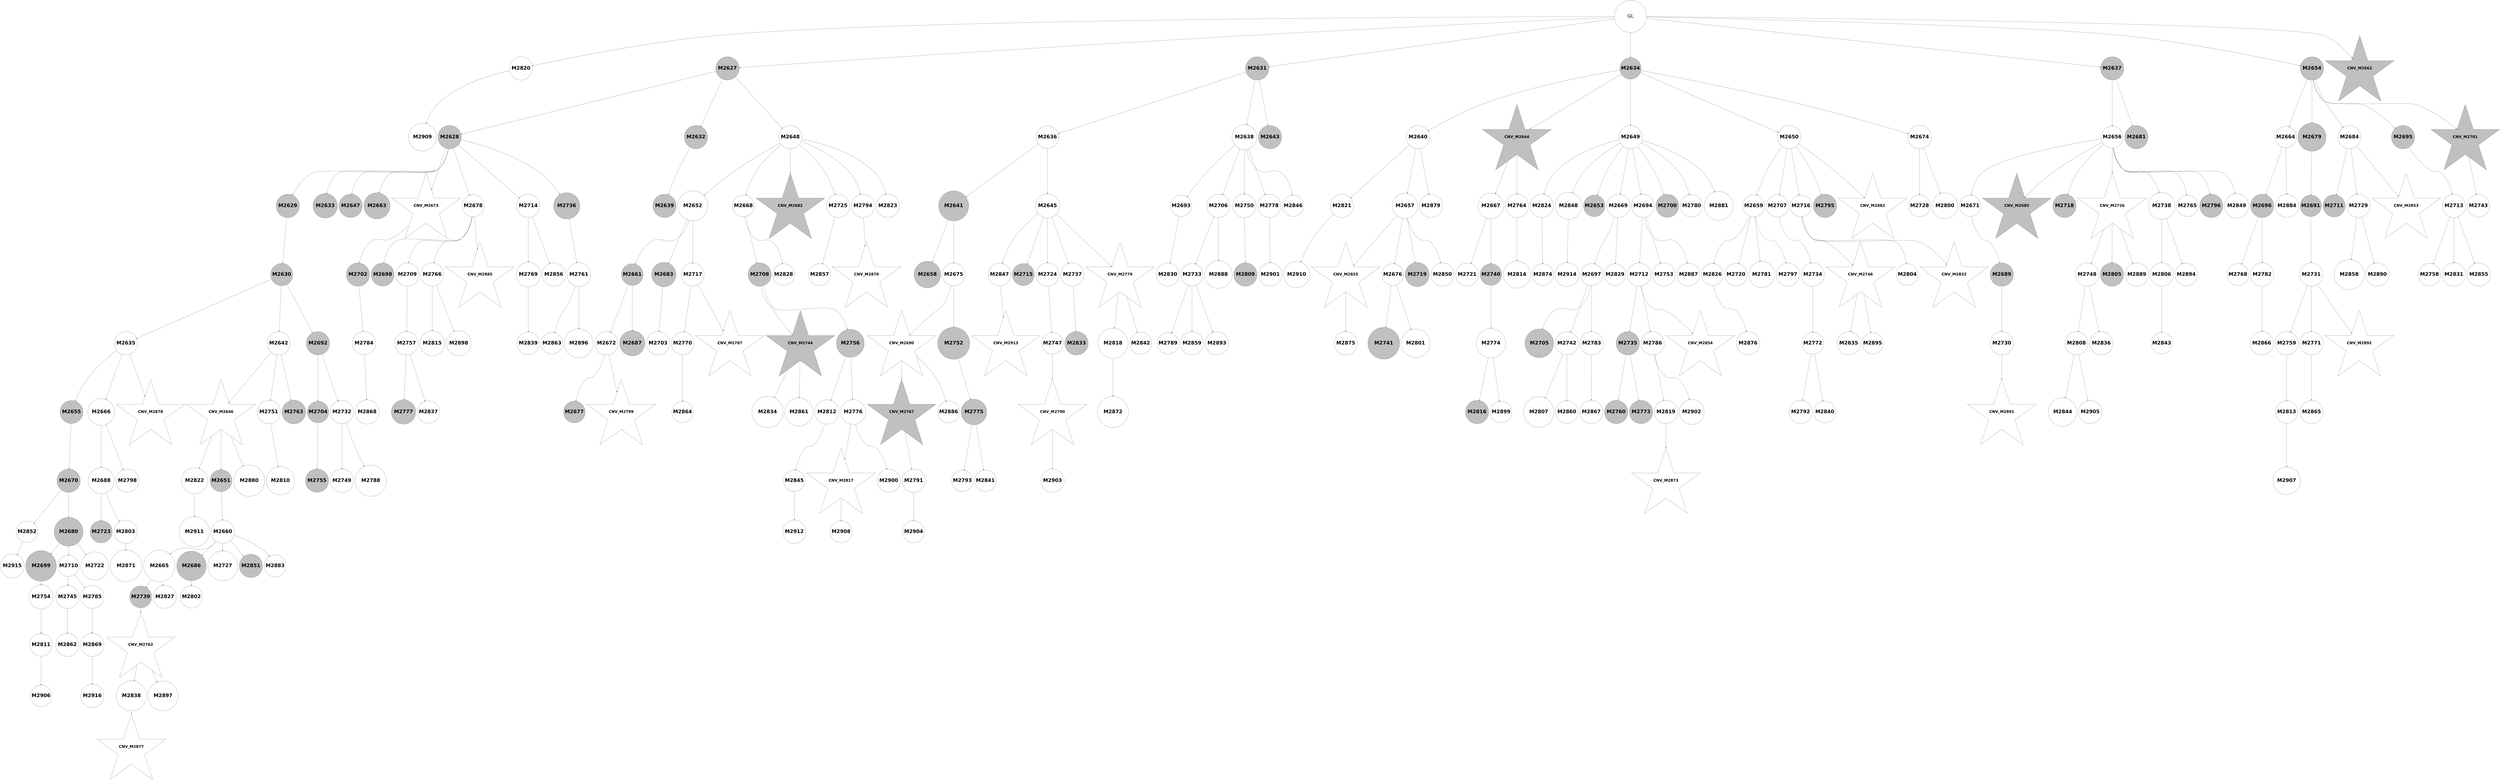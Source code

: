 digraph G { 
2818 -> 2855;
2820 -> 2856;
2820 -> 2917;
2823 -> 2918;
2824 -> 2857;
2825 -> 2919;
2829 -> 2920;
2830 -> 2884;
2831 -> 2885;
2832 -> 2921;
2833 -> 2922;
2834 -> 2923;
2836 -> 2886;
2837 -> 2887;
2838 -> 2888;
2850 -> 2889;
2857 -> 2924;
2859 -> 2925;
2860 -> 2926;
2864 -> 2927;
2881 -> 2928;
2638 -> 2639;
2638 -> 2643;
2638 -> 2646;
2638 -> 2649;
2638 -> 2666;
2638 -> 2674;
2638 -> 2832;
2639 -> 2640;
2639 -> 2644;
2639 -> 2660;
2640 -> 2641;
2640 -> 2645;
2640 -> 2659;
2640 -> 2675;
2640 -> 2685;
2640 -> 2690;
2640 -> 2726;
2640 -> 2748;
2641 -> 2642;
2642 -> 2647;
2642 -> 2654;
2642 -> 2704;
2643 -> 2648;
2643 -> 2650;
2643 -> 2655;
2644 -> 2651;
2646 -> 2652;
2646 -> 2656;
2646 -> 2661;
2646 -> 2662;
2646 -> 2686;
2647 -> 2667;
2647 -> 2678;
2647 -> 2890;
2648 -> 2653;
2648 -> 2657;
2649 -> 2668;
2649 -> 2693;
2650 -> 2705;
2650 -> 2718;
2650 -> 2762;
2650 -> 2790;
2650 -> 2858;
2652 -> 2669;
2652 -> 2833;
2652 -> 2891;
2653 -> 2670;
2653 -> 2687;
2654 -> 2658;
2654 -> 2763;
2654 -> 2775;
2656 -> 2679;
2656 -> 2776;
2657 -> 2727;
2657 -> 2736;
2657 -> 2749;
2657 -> 2791;
2657 -> 2859;
2658 -> 2663;
2658 -> 2834;
2658 -> 2892;
2660 -> 2664;
2660 -> 2680;
2660 -> 2694;
2660 -> 2737;
2660 -> 2806;
2660 -> 2835;
2661 -> 2665;
2661 -> 2681;
2661 -> 2706;
2661 -> 2712;
2661 -> 2792;
2661 -> 2836;
2661 -> 2860;
2661 -> 2893;
2662 -> 2671;
2662 -> 2719;
2662 -> 2728;
2662 -> 2807;
2662 -> 2894;
2663 -> 2672;
2664 -> 2673;
2664 -> 2695;
2664 -> 2729;
2666 -> 2676;
2666 -> 2691;
2666 -> 2696;
2666 -> 2707;
2666 -> 2713;
2667 -> 2682;
2668 -> 2683;
2668 -> 2697;
2668 -> 2730;
2668 -> 2738;
2668 -> 2750;
2668 -> 2777;
2668 -> 2808;
2668 -> 2861;
2669 -> 2688;
2669 -> 2731;
2669 -> 2837;
2669 -> 2862;
2671 -> 2732;
2671 -> 2793;
2671 -> 2809;
2671 -> 2838;
2672 -> 2677;
2672 -> 2698;
2672 -> 2739;
2672 -> 2863;
2672 -> 2895;
2673 -> 2684;
2673 -> 2699;
2676 -> 2708;
2676 -> 2896;
2677 -> 2751;
2677 -> 2839;
2678 -> 2700;
2678 -> 2810;
2679 -> 2733;
2679 -> 2752;
2680 -> 2720;
2680 -> 2840;
2681 -> 2709;
2681 -> 2841;
2682 -> 2692;
2682 -> 2864;
2683 -> 2701;
2684 -> 2689;
2684 -> 2811;
2685 -> 2714;
2686 -> 2740;
2686 -> 2812;
2687 -> 2702;
2687 -> 2764;
2688 -> 2753;
2688 -> 2813;
2690 -> 2710;
2690 -> 2721;
2690 -> 2778;
2690 -> 2897;
2691 -> 2703;
2692 -> 2711;
2692 -> 2722;
2692 -> 2734;
2695 -> 2715;
2696 -> 2723;
2696 -> 2741;
2696 -> 2865;
2698 -> 2814;
2700 -> 2735;
2700 -> 2815;
2701 -> 2742;
2702 -> 2779;
2702 -> 2898;
2703 -> 2743;
2704 -> 2716;
2704 -> 2744;
2705 -> 2842;
2706 -> 2724;
2706 -> 2765;
2706 -> 2899;
2707 -> 2725;
2708 -> 2780;
2708 -> 2794;
2709 -> 2717;
2709 -> 2754;
2709 -> 2795;
2711 -> 2766;
2713 -> 2755;
2714 -> 2796;
2716 -> 2767;
2718 -> 2745;
2718 -> 2900;
2719 -> 2746;
2720 -> 2756;
2720 -> 2768;
2721 -> 2769;
2722 -> 2757;
2722 -> 2797;
2724 -> 2747;
2724 -> 2798;
2724 -> 2866;
2725 -> 2770;
2725 -> 2843;
2725 -> 2867;
2726 -> 2781;
2726 -> 2868;
2728 -> 2758;
2728 -> 2816;
2728 -> 2844;
2729 -> 2782;
2729 -> 2799;
2736 -> 2759;
2737 -> 2869;
2738 -> 2760;
2738 -> 2817;
2738 -> 2901;
2741 -> 2870;
2741 -> 2902;
2742 -> 2903;
2743 -> 2771;
2743 -> 2783;
2743 -> 2904;
2744 -> 2761;
2744 -> 2800;
2745 -> 2801;
2745 -> 2871;
2745 -> 2905;
2746 -> 2784;
2747 -> 2772;
2747 -> 2785;
2748 -> 2773;
2749 -> 2845;
2750 -> 2818;
2750 -> 2906;
2751 -> 2774;
2752 -> 2786;
2754 -> 2819;
2754 -> 2872;
2756 -> 2846;
2756 -> 2873;
2757 -> 2874;
2758 -> 2847;
2758 -> 2907;
2759 -> 2802;
2760 -> 2820;
2760 -> 2848;
2762 -> 2821;
2763 -> 2822;
2764 -> 2787;
2766 -> 2823;
2768 -> 2788;
2768 -> 2824;
2769 -> 2789;
2769 -> 2849;
2771 -> 2825;
2773 -> 2875;
2773 -> 2908;
2774 -> 2850;
2774 -> 2909;
2776 -> 2826;
2778 -> 2827;
2778 -> 2910;
2779 -> 2803;
2781 -> 2851;
2782 -> 2876;
2783 -> 2877;
2784 -> 2804;
2784 -> 2852;
2786 -> 2828;
2786 -> 2911;
2787 -> 2805;
2787 -> 2853;
2788 -> 2829;
2788 -> 2912;
2790 -> 2913;
2791 -> 2830;
2791 -> 2854;
2794 -> 2878;
2795 -> 2879;
2796 -> 2880;
2797 -> 2881;
2798 -> 2831;
2798 -> 2914;
2802 -> 2915;
2803 -> 2916;
2806 -> 2882;
2815 -> 2883;
2638 [label="GL" fontname="arial-bold" fontsize=56 width=5 height=5];
2639 [shape=circle style=filled fillcolor=grey fontname="helvetica-bold" fontsize=56 label="M2627" width=0.59 height=2 ];
2640 [shape=circle style=filled fillcolor=grey fontname="helvetica-bold" fontsize=56 label="M2628" width=0.17 height=2 ];
2641 [shape=circle style=filled fillcolor=grey fontname="helvetica-bold" fontsize=56 label="M2629" width=1.46 height=2 ];
2642 [shape=circle style=filled fillcolor=grey fontname="helvetica-bold" fontsize=56 label="M2630" width=2.41 height=2 ];
2643 [shape=circle style=filled fillcolor=grey fontname="helvetica-bold" fontsize=56 label="M2631" width=0.19 height=2 ];
2644 [shape=circle style=filled fillcolor=grey fontname="helvetica-bold" fontsize=56 label="M2632" width=1.32 height=2 ];
2645 [shape=circle style=filled fillcolor=grey fontname="helvetica-bold" fontsize=56 label="M2633" width=3.81 height=2 ];
2646 [shape=circle style=filled fillcolor=grey fontname="helvetica-bold" fontsize=56 label="M2634" width=3.15 height=2 ];
2647 [shape=circle style=filled fillcolor=white fontname="helvetica-bold" fontsize=56 label="M2635" width=0.19 height=2 ];
2648 [shape=circle style=filled fillcolor=white fontname="helvetica-bold" fontsize=56 label="M2636" width=2.25 height=2 ];
2649 [shape=circle style=filled fillcolor=grey fontname="helvetica-bold" fontsize=56 label="M2637" width=0.61 height=2 ];
2650 [shape=circle style=filled fillcolor=white fontname="helvetica-bold" fontsize=56 label="M2638" width=3.87 height=2 ];
2651 [shape=circle style=filled fillcolor=grey fontname="helvetica-bold" fontsize=56 label="M2639" width=1.04 height=2 ];
2652 [shape=circle style=filled fillcolor=white fontname="helvetica-bold" fontsize=56 label="M2640" width=1.07 height=2 ];
2653 [shape=circle style=filled fillcolor=grey fontname="helvetica-bold" fontsize=56 label="M2641" width=4.66 height=2 ];
2654 [shape=circle style=filled fillcolor=white fontname="helvetica-bold" fontsize=56 label="M2642" width=1.49 height=2 ];
2655 [shape=circle style=filled fillcolor=grey fontname="helvetica-bold" fontsize=56 label="M2643" width=1.32 height=2 ];
2656 [shape=star style=filled fillcolor=grey fontname="helvetica-bold" fontsize=42 label="CNV_M2644"];
2657 [shape=circle style=filled fillcolor=white fontname="helvetica-bold" fontsize=56 label="M2645" width=3.73 height=2 ];
2658 [shape=star style=filled fillcolor=white fontname="helvetica-bold" fontsize=42 label="CNV_M2646"];
2659 [shape=circle style=filled fillcolor=grey fontname="helvetica-bold" fontsize=56 label="M2647" width=0.18 height=2 ];
2660 [shape=circle style=filled fillcolor=white fontname="helvetica-bold" fontsize=56 label="M2648" width=1.64 height=2 ];
2661 [shape=circle style=filled fillcolor=white fontname="helvetica-bold" fontsize=56 label="M2649" width=1.16 height=2 ];
2662 [shape=circle style=filled fillcolor=white fontname="helvetica-bold" fontsize=56 label="M2650" width=0.2 height=2 ];
2663 [shape=circle style=filled fillcolor=grey fontname="helvetica-bold" fontsize=56 label="M2651" width=2.71 height=2 ];
2664 [shape=circle style=filled fillcolor=white fontname="helvetica-bold" fontsize=56 label="M2652" width=4.67 height=2 ];
2665 [shape=circle style=filled fillcolor=grey fontname="helvetica-bold" fontsize=56 label="M2653" width=3.03 height=2 ];
2666 [shape=circle style=filled fillcolor=grey fontname="helvetica-bold" fontsize=56 label="M2654" width=1.86 height=2 ];
2667 [shape=circle style=filled fillcolor=grey fontname="helvetica-bold" fontsize=56 label="M2655" width=2.11 height=2 ];
2668 [shape=circle style=filled fillcolor=white fontname="helvetica-bold" fontsize=56 label="M2656" width=2.7 height=2 ];
2669 [shape=circle style=filled fillcolor=white fontname="helvetica-bold" fontsize=56 label="M2657" width=3.96 height=2 ];
2670 [shape=circle style=filled fillcolor=grey fontname="helvetica-bold" fontsize=56 label="M2658" width=4.14 height=2 ];
2671 [shape=circle style=filled fillcolor=white fontname="helvetica-bold" fontsize=56 label="M2659" width=2.58 height=2 ];
2672 [shape=circle style=filled fillcolor=white fontname="helvetica-bold" fontsize=56 label="M2660" width=1.2 height=2 ];
2673 [shape=circle style=filled fillcolor=grey fontname="helvetica-bold" fontsize=56 label="M2661" width=2.9 height=2 ];
2674 [shape=star style=filled fillcolor=grey fontname="helvetica-bold" fontsize=42 label="CNV_M2662"];
2675 [shape=circle style=filled fillcolor=grey fontname="helvetica-bold" fontsize=56 label="M2663" width=4.07 height=2 ];
2676 [shape=circle style=filled fillcolor=white fontname="helvetica-bold" fontsize=56 label="M2664" width=3.13 height=2 ];
2677 [shape=circle style=filled fillcolor=white fontname="helvetica-bold" fontsize=56 label="M2665" width=4.9 height=2 ];
2678 [shape=circle style=filled fillcolor=white fontname="helvetica-bold" fontsize=56 label="M2666" width=4.16 height=2 ];
2679 [shape=circle style=filled fillcolor=white fontname="helvetica-bold" fontsize=56 label="M2667" width=3.98 height=2 ];
2680 [shape=circle style=filled fillcolor=white fontname="helvetica-bold" fontsize=56 label="M2668" width=2.78 height=2 ];
2681 [shape=circle style=filled fillcolor=white fontname="helvetica-bold" fontsize=56 label="M2669" width=1.23 height=2 ];
2682 [shape=circle style=filled fillcolor=grey fontname="helvetica-bold" fontsize=56 label="M2670" width=1.3 height=2 ];
2683 [shape=circle style=filled fillcolor=white fontname="helvetica-bold" fontsize=56 label="M2671" width=3.26 height=2 ];
2684 [shape=circle style=filled fillcolor=white fontname="helvetica-bold" fontsize=56 label="M2672" width=1.06 height=2 ];
2685 [shape=star style=filled fillcolor=white fontname="helvetica-bold" fontsize=42 label="CNV_M2673"];
2686 [shape=circle style=filled fillcolor=white fontname="helvetica-bold" fontsize=56 label="M2674" width=3.65 height=2 ];
2687 [shape=circle style=filled fillcolor=white fontname="helvetica-bold" fontsize=56 label="M2675" width=2.12 height=2 ];
2688 [shape=circle style=filled fillcolor=white fontname="helvetica-bold" fontsize=56 label="M2676" width=3.38 height=2 ];
2689 [shape=circle style=filled fillcolor=grey fontname="helvetica-bold" fontsize=56 label="M2677" width=2.89 height=2 ];
2690 [shape=circle style=filled fillcolor=white fontname="helvetica-bold" fontsize=56 label="M2678" width=3.44 height=2 ];
2691 [shape=circle style=filled fillcolor=grey fontname="helvetica-bold" fontsize=56 label="M2679" width=4.38 height=2 ];
2692 [shape=circle style=filled fillcolor=grey fontname="helvetica-bold" fontsize=56 label="M2680" width=4.48 height=2 ];
2693 [shape=circle style=filled fillcolor=grey fontname="helvetica-bold" fontsize=56 label="M2681" width=1.25 height=2 ];
2694 [shape=star style=filled fillcolor=grey fontname="helvetica-bold" fontsize=42 label="CNV_M2682"];
2695 [shape=circle style=filled fillcolor=grey fontname="helvetica-bold" fontsize=56 label="M2683" width=3.79 height=2 ];
2696 [shape=circle style=filled fillcolor=white fontname="helvetica-bold" fontsize=56 label="M2684" width=3.58 height=2 ];
2697 [shape=star style=filled fillcolor=grey fontname="helvetica-bold" fontsize=42 label="CNV_M2685"];
2698 [shape=circle style=filled fillcolor=grey fontname="helvetica-bold" fontsize=56 label="M2686" width=4.59 height=2 ];
2699 [shape=circle style=filled fillcolor=grey fontname="helvetica-bold" fontsize=56 label="M2687" width=3.92 height=2 ];
2700 [shape=circle style=filled fillcolor=white fontname="helvetica-bold" fontsize=56 label="M2688" width=4.05 height=2 ];
2701 [shape=circle style=filled fillcolor=grey fontname="helvetica-bold" fontsize=56 label="M2689" width=1.86 height=2 ];
2702 [shape=star style=filled fillcolor=white fontname="helvetica-bold" fontsize=42 label="CNV_M2690"];
2703 [shape=circle style=filled fillcolor=grey fontname="helvetica-bold" fontsize=56 label="M2691" width=3.32 height=2 ];
2704 [shape=circle style=filled fillcolor=grey fontname="helvetica-bold" fontsize=56 label="M2692" width=1.03 height=2 ];
2705 [shape=circle style=filled fillcolor=white fontname="helvetica-bold" fontsize=56 label="M2693" width=3.21 height=2 ];
2706 [shape=circle style=filled fillcolor=white fontname="helvetica-bold" fontsize=56 label="M2694" width=2.12 height=2 ];
2707 [shape=circle style=filled fillcolor=grey fontname="helvetica-bold" fontsize=56 label="M2695" width=1.36 height=2 ];
2708 [shape=circle style=filled fillcolor=grey fontname="helvetica-bold" fontsize=56 label="M2696" width=0.19 height=2 ];
2709 [shape=circle style=filled fillcolor=white fontname="helvetica-bold" fontsize=56 label="M2697" width=2.54 height=2 ];
2710 [shape=circle style=filled fillcolor=grey fontname="helvetica-bold" fontsize=56 label="M2698" width=2.13 height=2 ];
2711 [shape=circle style=filled fillcolor=grey fontname="helvetica-bold" fontsize=56 label="M2699" width=4.76 height=2 ];
2712 [shape=circle style=filled fillcolor=grey fontname="helvetica-bold" fontsize=56 label="M2700" width=3.55 height=2 ];
2713 [shape=star style=filled fillcolor=grey fontname="helvetica-bold" fontsize=42 label="CNV_M2701"];
2714 [shape=circle style=filled fillcolor=grey fontname="helvetica-bold" fontsize=56 label="M2702" width=0.63 height=2 ];
2715 [shape=circle style=filled fillcolor=white fontname="helvetica-bold" fontsize=56 label="M2703" width=1.62 height=2 ];
2716 [shape=circle style=filled fillcolor=grey fontname="helvetica-bold" fontsize=56 label="M2704" width=3.11 height=2 ];
2717 [shape=circle style=filled fillcolor=grey fontname="helvetica-bold" fontsize=56 label="M2705" width=4.46 height=2 ];
2718 [shape=circle style=filled fillcolor=white fontname="helvetica-bold" fontsize=56 label="M2706" width=0.62 height=2 ];
2719 [shape=circle style=filled fillcolor=white fontname="helvetica-bold" fontsize=56 label="M2707" width=2.39 height=2 ];
2720 [shape=circle style=filled fillcolor=grey fontname="helvetica-bold" fontsize=56 label="M2708" width=0.95 height=2 ];
2721 [shape=circle style=filled fillcolor=white fontname="helvetica-bold" fontsize=56 label="M2709" width=1.04 height=2 ];
2722 [shape=circle style=filled fillcolor=white fontname="helvetica-bold" fontsize=56 label="M2710" width=3.29 height=2 ];
2723 [shape=circle style=filled fillcolor=grey fontname="helvetica-bold" fontsize=56 label="M2711" width=2.45 height=2 ];
2724 [shape=circle style=filled fillcolor=white fontname="helvetica-bold" fontsize=56 label="M2712" width=0.22 height=2 ];
2725 [shape=circle style=filled fillcolor=white fontname="helvetica-bold" fontsize=56 label="M2713" width=1.68 height=2 ];
2726 [shape=circle style=filled fillcolor=white fontname="helvetica-bold" fontsize=56 label="M2714" width=1.91 height=2 ];
2727 [shape=circle style=filled fillcolor=grey fontname="helvetica-bold" fontsize=56 label="M2715" width=2.63 height=2 ];
2728 [shape=circle style=filled fillcolor=white fontname="helvetica-bold" fontsize=56 label="M2716" width=2.9 height=2 ];
2729 [shape=circle style=filled fillcolor=white fontname="helvetica-bold" fontsize=56 label="M2717" width=3.58 height=2 ];
2730 [shape=circle style=filled fillcolor=grey fontname="helvetica-bold" fontsize=56 label="M2718" width=1.98 height=2 ];
2731 [shape=circle style=filled fillcolor=grey fontname="helvetica-bold" fontsize=56 label="M2719" width=3.75 height=2 ];
2732 [shape=circle style=filled fillcolor=white fontname="helvetica-bold" fontsize=56 label="M2720" width=2.47 height=2 ];
2733 [shape=circle style=filled fillcolor=white fontname="helvetica-bold" fontsize=56 label="M2721" width=2.09 height=2 ];
2734 [shape=circle style=filled fillcolor=white fontname="helvetica-bold" fontsize=56 label="M2722" width=4.33 height=2 ];
2735 [shape=circle style=filled fillcolor=grey fontname="helvetica-bold" fontsize=56 label="M2723" width=2.45 height=2 ];
2736 [shape=circle style=filled fillcolor=white fontname="helvetica-bold" fontsize=56 label="M2724" width=1.98 height=2 ];
2737 [shape=circle style=filled fillcolor=white fontname="helvetica-bold" fontsize=56 label="M2725" width=0.64 height=2 ];
2738 [shape=star style=filled fillcolor=white fontname="helvetica-bold" fontsize=42 label="CNV_M2726"];
2739 [shape=circle style=filled fillcolor=white fontname="helvetica-bold" fontsize=56 label="M2727" width=4.65 height=2 ];
2740 [shape=circle style=filled fillcolor=white fontname="helvetica-bold" fontsize=56 label="M2728" width=2.8 height=2 ];
2741 [shape=circle style=filled fillcolor=white fontname="helvetica-bold" fontsize=56 label="M2729" width=1.72 height=2 ];
2742 [shape=circle style=filled fillcolor=white fontname="helvetica-bold" fontsize=56 label="M2730" width=2.07 height=2 ];
2743 [shape=circle style=filled fillcolor=white fontname="helvetica-bold" fontsize=56 label="M2731" width=0.07 height=2 ];
2744 [shape=circle style=filled fillcolor=white fontname="helvetica-bold" fontsize=56 label="M2732" width=1.43 height=2 ];
2745 [shape=circle style=filled fillcolor=white fontname="helvetica-bold" fontsize=56 label="M2733" width=2.56 height=2 ];
2746 [shape=circle style=filled fillcolor=white fontname="helvetica-bold" fontsize=56 label="M2734" width=0.2 height=2 ];
2747 [shape=circle style=filled fillcolor=grey fontname="helvetica-bold" fontsize=56 label="M2735" width=0.44 height=2 ];
2748 [shape=circle style=filled fillcolor=grey fontname="helvetica-bold" fontsize=56 label="M2736" width=4.09 height=2 ];
2749 [shape=circle style=filled fillcolor=white fontname="helvetica-bold" fontsize=56 label="M2737" width=2.02 height=2 ];
2750 [shape=circle style=filled fillcolor=white fontname="helvetica-bold" fontsize=56 label="M2738" width=4.18 height=2 ];
2751 [shape=circle style=filled fillcolor=grey fontname="helvetica-bold" fontsize=56 label="M2739" width=3.4 height=2 ];
2752 [shape=circle style=filled fillcolor=grey fontname="helvetica-bold" fontsize=56 label="M2740" width=3 height=2 ];
2753 [shape=circle style=filled fillcolor=grey fontname="helvetica-bold" fontsize=56 label="M2741" width=4.94 height=2 ];
2754 [shape=circle style=filled fillcolor=white fontname="helvetica-bold" fontsize=56 label="M2742" width=3.61 height=2 ];
2755 [shape=circle style=filled fillcolor=white fontname="helvetica-bold" fontsize=56 label="M2743" width=3.52 height=2 ];
2756 [shape=star style=filled fillcolor=grey fontname="helvetica-bold" fontsize=42 label="CNV_M2744"];
2757 [shape=circle style=filled fillcolor=white fontname="helvetica-bold" fontsize=56 label="M2745" width=0.27 height=2 ];
2758 [shape=star style=filled fillcolor=white fontname="helvetica-bold" fontsize=42 label="CNV_M2746"];
2759 [shape=circle style=filled fillcolor=white fontname="helvetica-bold" fontsize=56 label="M2747" width=3.05 height=2 ];
2760 [shape=circle style=filled fillcolor=white fontname="helvetica-bold" fontsize=56 label="M2748" width=0.75 height=2 ];
2761 [shape=circle style=filled fillcolor=white fontname="helvetica-bold" fontsize=56 label="M2749" width=0.64 height=2 ];
2762 [shape=circle style=filled fillcolor=white fontname="helvetica-bold" fontsize=56 label="M2750" width=0.64 height=2 ];
2763 [shape=circle style=filled fillcolor=white fontname="helvetica-bold" fontsize=56 label="M2751" width=0.64 height=2 ];
2764 [shape=circle style=filled fillcolor=grey fontname="helvetica-bold" fontsize=56 label="M2752" width=4.99 height=2 ];
2765 [shape=circle style=filled fillcolor=white fontname="helvetica-bold" fontsize=56 label="M2753" width=0.6 height=2 ];
2766 [shape=circle style=filled fillcolor=white fontname="helvetica-bold" fontsize=56 label="M2754" width=3.74 height=2 ];
2767 [shape=circle style=filled fillcolor=grey fontname="helvetica-bold" fontsize=56 label="M2755" width=1.05 height=2 ];
2768 [shape=circle style=filled fillcolor=grey fontname="helvetica-bold" fontsize=56 label="M2756" width=4.34 height=2 ];
2769 [shape=circle style=filled fillcolor=white fontname="helvetica-bold" fontsize=56 label="M2757" width=1.23 height=2 ];
2770 [shape=circle style=filled fillcolor=white fontname="helvetica-bold" fontsize=56 label="M2758" width=2.32 height=2 ];
2771 [shape=circle style=filled fillcolor=white fontname="helvetica-bold" fontsize=56 label="M2759" width=0.78 height=2 ];
2772 [shape=circle style=filled fillcolor=grey fontname="helvetica-bold" fontsize=56 label="M2760" width=0.06 height=2 ];
2773 [shape=circle style=filled fillcolor=white fontname="helvetica-bold" fontsize=56 label="M2761" width=3.69 height=2 ];
2774 [shape=star style=filled fillcolor=white fontname="helvetica-bold" fontsize=42 label="CNV_M2762"];
2775 [shape=circle style=filled fillcolor=grey fontname="helvetica-bold" fontsize=56 label="M2763" width=3.68 height=2 ];
2776 [shape=circle style=filled fillcolor=white fontname="helvetica-bold" fontsize=56 label="M2764" width=1.31 height=2 ];
2777 [shape=circle style=filled fillcolor=white fontname="helvetica-bold" fontsize=56 label="M2765" width=3.32 height=2 ];
2778 [shape=circle style=filled fillcolor=white fontname="helvetica-bold" fontsize=56 label="M2766" width=3.62 height=2 ];
2779 [shape=star style=filled fillcolor=grey fontname="helvetica-bold" fontsize=42 label="CNV_M2767"];
2780 [shape=circle style=filled fillcolor=white fontname="helvetica-bold" fontsize=56 label="M2768" width=2.65 height=2 ];
2781 [shape=circle style=filled fillcolor=white fontname="helvetica-bold" fontsize=56 label="M2769" width=3.83 height=2 ];
2782 [shape=circle style=filled fillcolor=white fontname="helvetica-bold" fontsize=56 label="M2770" width=2.21 height=2 ];
2783 [shape=circle style=filled fillcolor=white fontname="helvetica-bold" fontsize=56 label="M2771" width=1.89 height=2 ];
2784 [shape=circle style=filled fillcolor=white fontname="helvetica-bold" fontsize=56 label="M2772" width=2.55 height=2 ];
2785 [shape=circle style=filled fillcolor=grey fontname="helvetica-bold" fontsize=56 label="M2773" width=1.14 height=2 ];
2786 [shape=circle style=filled fillcolor=white fontname="helvetica-bold" fontsize=56 label="M2774" width=4.58 height=2 ];
2787 [shape=circle style=filled fillcolor=grey fontname="helvetica-bold" fontsize=56 label="M2775" width=3.98 height=2 ];
2788 [shape=circle style=filled fillcolor=white fontname="helvetica-bold" fontsize=56 label="M2776" width=3.88 height=2 ];
2789 [shape=circle style=filled fillcolor=grey fontname="helvetica-bold" fontsize=56 label="M2777" width=3.78 height=2 ];
2790 [shape=circle style=filled fillcolor=white fontname="helvetica-bold" fontsize=56 label="M2778" width=1.48 height=2 ];
2791 [shape=star style=filled fillcolor=white fontname="helvetica-bold" fontsize=42 label="CNV_M2779"];
2792 [shape=circle style=filled fillcolor=white fontname="helvetica-bold" fontsize=56 label="M2780" width=2.32 height=2 ];
2793 [shape=circle style=filled fillcolor=white fontname="helvetica-bold" fontsize=56 label="M2781" width=4.05 height=2 ];
2794 [shape=circle style=filled fillcolor=white fontname="helvetica-bold" fontsize=56 label="M2782" width=3.64 height=2 ];
2795 [shape=circle style=filled fillcolor=white fontname="helvetica-bold" fontsize=56 label="M2783" width=1.97 height=2 ];
2796 [shape=circle style=filled fillcolor=white fontname="helvetica-bold" fontsize=56 label="M2784" width=1.26 height=2 ];
2797 [shape=circle style=filled fillcolor=white fontname="helvetica-bold" fontsize=56 label="M2785" width=2.09 height=2 ];
2798 [shape=circle style=filled fillcolor=white fontname="helvetica-bold" fontsize=56 label="M2786" width=1.5 height=2 ];
2799 [shape=star style=filled fillcolor=white fontname="helvetica-bold" fontsize=42 label="CNV_M2787"];
2800 [shape=circle style=filled fillcolor=white fontname="helvetica-bold" fontsize=56 label="M2788" width=4.88 height=2 ];
2801 [shape=circle style=filled fillcolor=white fontname="helvetica-bold" fontsize=56 label="M2789" width=3.04 height=2 ];
2802 [shape=star style=filled fillcolor=white fontname="helvetica-bold" fontsize=42 label="CNV_M2790"];
2803 [shape=circle style=filled fillcolor=white fontname="helvetica-bold" fontsize=56 label="M2791" width=0.91 height=2 ];
2804 [shape=circle style=filled fillcolor=white fontname="helvetica-bold" fontsize=56 label="M2792" width=1.1 height=2 ];
2805 [shape=circle style=filled fillcolor=white fontname="helvetica-bold" fontsize=56 label="M2793" width=3.3 height=2 ];
2806 [shape=circle style=filled fillcolor=white fontname="helvetica-bold" fontsize=56 label="M2794" width=0.55 height=2 ];
2807 [shape=circle style=filled fillcolor=grey fontname="helvetica-bold" fontsize=56 label="M2795" width=1.13 height=2 ];
2808 [shape=circle style=filled fillcolor=grey fontname="helvetica-bold" fontsize=56 label="M2796" width=1.92 height=2 ];
2809 [shape=circle style=filled fillcolor=white fontname="helvetica-bold" fontsize=56 label="M2797" width=0.17 height=2 ];
2810 [shape=circle style=filled fillcolor=white fontname="helvetica-bold" fontsize=56 label="M2798" width=1.27 height=2 ];
2811 [shape=star style=filled fillcolor=white fontname="helvetica-bold" fontsize=42 label="CNV_M2799"];
2812 [shape=circle style=filled fillcolor=white fontname="helvetica-bold" fontsize=56 label="M2800" width=4.01 height=2 ];
2813 [shape=circle style=filled fillcolor=white fontname="helvetica-bold" fontsize=56 label="M2801" width=4.47 height=2 ];
2814 [shape=circle style=filled fillcolor=white fontname="helvetica-bold" fontsize=56 label="M2802" width=2.42 height=2 ];
2815 [shape=circle style=filled fillcolor=white fontname="helvetica-bold" fontsize=56 label="M2803" width=0.2 height=2 ];
2816 [shape=circle style=filled fillcolor=white fontname="helvetica-bold" fontsize=56 label="M2804" width=2.94 height=2 ];
2817 [shape=circle style=filled fillcolor=grey fontname="helvetica-bold" fontsize=56 label="M2805" width=1.89 height=2 ];
2818 [shape=circle style=filled fillcolor=white fontname="helvetica-bold" fontsize=56 label="M2806" width=1.88 height=2 ];
2819 [shape=circle style=filled fillcolor=white fontname="helvetica-bold" fontsize=56 label="M2807" width=4.77 height=2 ];
2820 [shape=circle style=filled fillcolor=white fontname="helvetica-bold" fontsize=56 label="M2808" width=0.69 height=2 ];
2821 [shape=circle style=filled fillcolor=grey fontname="helvetica-bold" fontsize=56 label="M2809" width=1.95 height=2 ];
2822 [shape=circle style=filled fillcolor=white fontname="helvetica-bold" fontsize=56 label="M2810" width=4.38 height=2 ];
2823 [shape=circle style=filled fillcolor=white fontname="helvetica-bold" fontsize=56 label="M2811" width=3.51 height=2 ];
2824 [shape=circle style=filled fillcolor=white fontname="helvetica-bold" fontsize=56 label="M2812" width=3.78 height=2 ];
2825 [shape=circle style=filled fillcolor=white fontname="helvetica-bold" fontsize=56 label="M2813" width=2.41 height=2 ];
2826 [shape=circle style=filled fillcolor=white fontname="helvetica-bold" fontsize=56 label="M2814" width=4.22 height=2 ];
2827 [shape=circle style=filled fillcolor=white fontname="helvetica-bold" fontsize=56 label="M2815" width=3.88 height=2 ];
2828 [shape=circle style=filled fillcolor=grey fontname="helvetica-bold" fontsize=56 label="M2816" width=0.35 height=2 ];
2829 [shape=star style=filled fillcolor=white fontname="helvetica-bold" fontsize=42 label="CNV_M2817"];
2830 [shape=circle style=filled fillcolor=white fontname="helvetica-bold" fontsize=56 label="M2818" width=4.69 height=2 ];
2831 [shape=circle style=filled fillcolor=white fontname="helvetica-bold" fontsize=56 label="M2819" width=1.87 height=2 ];
2832 [shape=circle style=filled fillcolor=white fontname="helvetica-bold" fontsize=56 label="M2820" width=0.05 height=2 ];
2833 [shape=circle style=filled fillcolor=white fontname="helvetica-bold" fontsize=56 label="M2821" width=1.39 height=2 ];
2834 [shape=circle style=filled fillcolor=white fontname="helvetica-bold" fontsize=56 label="M2822" width=4.05 height=2 ];
2835 [shape=circle style=filled fillcolor=white fontname="helvetica-bold" fontsize=56 label="M2823" width=0.26 height=2 ];
2836 [shape=circle style=filled fillcolor=white fontname="helvetica-bold" fontsize=56 label="M2824" width=1.83 height=2 ];
2837 [shape=star style=filled fillcolor=white fontname="helvetica-bold" fontsize=42 label="CNV_M2825"];
2838 [shape=circle style=filled fillcolor=white fontname="helvetica-bold" fontsize=56 label="M2826" width=2.69 height=2 ];
2839 [shape=circle style=filled fillcolor=white fontname="helvetica-bold" fontsize=56 label="M2827" width=3.59 height=2 ];
2840 [shape=circle style=filled fillcolor=white fontname="helvetica-bold" fontsize=56 label="M2828" width=2.99 height=2 ];
2841 [shape=circle style=filled fillcolor=white fontname="helvetica-bold" fontsize=56 label="M2829" width=2.96 height=2 ];
2842 [shape=circle style=filled fillcolor=white fontname="helvetica-bold" fontsize=56 label="M2830" width=0.96 height=2 ];
2843 [shape=circle style=filled fillcolor=white fontname="helvetica-bold" fontsize=56 label="M2831" width=0.83 height=2 ];
2844 [shape=star style=filled fillcolor=white fontname="helvetica-bold" fontsize=42 label="CNV_M2832"];
2845 [shape=circle style=filled fillcolor=grey fontname="helvetica-bold" fontsize=56 label="M2833" width=3.64 height=2 ];
2846 [shape=circle style=filled fillcolor=white fontname="helvetica-bold" fontsize=56 label="M2834" width=4.88 height=2 ];
2847 [shape=circle style=filled fillcolor=white fontname="helvetica-bold" fontsize=56 label="M2835" width=0.62 height=2 ];
2848 [shape=circle style=filled fillcolor=white fontname="helvetica-bold" fontsize=56 label="M2836" width=0.68 height=2 ];
2849 [shape=circle style=filled fillcolor=white fontname="helvetica-bold" fontsize=56 label="M2837" width=2.34 height=2 ];
2850 [shape=circle style=filled fillcolor=white fontname="helvetica-bold" fontsize=56 label="M2838" width=4.7 height=2 ];
2851 [shape=circle style=filled fillcolor=white fontname="helvetica-bold" fontsize=56 label="M2839" width=2.23 height=2 ];
2852 [shape=circle style=filled fillcolor=white fontname="helvetica-bold" fontsize=56 label="M2840" width=2.69 height=2 ];
2853 [shape=circle style=filled fillcolor=white fontname="helvetica-bold" fontsize=56 label="M2841" width=3.13 height=2 ];
2854 [shape=circle style=filled fillcolor=white fontname="helvetica-bold" fontsize=56 label="M2842" width=2.54 height=2 ];
2855 [shape=circle style=filled fillcolor=white fontname="helvetica-bold" fontsize=56 label="M2843" width=3.13 height=2 ];
2856 [shape=circle style=filled fillcolor=white fontname="helvetica-bold" fontsize=56 label="M2844" width=4.44 height=2 ];
2857 [shape=circle style=filled fillcolor=white fontname="helvetica-bold" fontsize=56 label="M2845" width=3.21 height=2 ];
2858 [shape=circle style=filled fillcolor=white fontname="helvetica-bold" fontsize=56 label="M2846" width=3.28 height=2 ];
2859 [shape=circle style=filled fillcolor=white fontname="helvetica-bold" fontsize=56 label="M2847" width=2.15 height=2 ];
2860 [shape=circle style=filled fillcolor=white fontname="helvetica-bold" fontsize=56 label="M2848" width=4.2 height=2 ];
2861 [shape=circle style=filled fillcolor=white fontname="helvetica-bold" fontsize=56 label="M2849" width=3.79 height=2 ];
2862 [shape=circle style=filled fillcolor=white fontname="helvetica-bold" fontsize=56 label="M2850" width=1.43 height=2 ];
2863 [shape=circle style=filled fillcolor=grey fontname="helvetica-bold" fontsize=56 label="M2851" width=1.58 height=2 ];
2864 [shape=circle style=filled fillcolor=white fontname="helvetica-bold" fontsize=56 label="M2852" width=2.95 height=2 ];
2865 [shape=star style=filled fillcolor=white fontname="helvetica-bold" fontsize=42 label="CNV_M2853"];
2866 [shape=star style=filled fillcolor=white fontname="helvetica-bold" fontsize=42 label="CNV_M2854"];
2867 [shape=circle style=filled fillcolor=white fontname="helvetica-bold" fontsize=56 label="M2855" width=1.58 height=2 ];
2868 [shape=circle style=filled fillcolor=white fontname="helvetica-bold" fontsize=56 label="M2856" width=1.92 height=2 ];
2869 [shape=circle style=filled fillcolor=white fontname="helvetica-bold" fontsize=56 label="M2857" width=2.71 height=2 ];
2870 [shape=circle style=filled fillcolor=white fontname="helvetica-bold" fontsize=56 label="M2858" width=4.66 height=2 ];
2871 [shape=circle style=filled fillcolor=white fontname="helvetica-bold" fontsize=56 label="M2859" width=1.23 height=2 ];
2872 [shape=circle style=filled fillcolor=white fontname="helvetica-bold" fontsize=56 label="M2860" width=2.32 height=2 ];
2873 [shape=circle style=filled fillcolor=white fontname="helvetica-bold" fontsize=56 label="M2861" width=4.4 height=2 ];
2874 [shape=circle style=filled fillcolor=white fontname="helvetica-bold" fontsize=56 label="M2862" width=0.94 height=2 ];
2875 [shape=circle style=filled fillcolor=white fontname="helvetica-bold" fontsize=56 label="M2863" width=2.95 height=2 ];
2876 [shape=circle style=filled fillcolor=white fontname="helvetica-bold" fontsize=56 label="M2864" width=3.12 height=2 ];
2877 [shape=circle style=filled fillcolor=white fontname="helvetica-bold" fontsize=56 label="M2865" width=0.48 height=2 ];
2878 [shape=circle style=filled fillcolor=white fontname="helvetica-bold" fontsize=56 label="M2866" width=1.4 height=2 ];
2879 [shape=circle style=filled fillcolor=white fontname="helvetica-bold" fontsize=56 label="M2867" width=1.11 height=2 ];
2880 [shape=circle style=filled fillcolor=white fontname="helvetica-bold" fontsize=56 label="M2868" width=3.75 height=2 ];
2881 [shape=circle style=filled fillcolor=white fontname="helvetica-bold" fontsize=56 label="M2869" width=0.58 height=2 ];
2882 [shape=star style=filled fillcolor=white fontname="helvetica-bold" fontsize=42 label="CNV_M2870"];
2883 [shape=circle style=filled fillcolor=white fontname="helvetica-bold" fontsize=56 label="M2871" width=4.91 height=2 ];
2884 [shape=circle style=filled fillcolor=white fontname="helvetica-bold" fontsize=56 label="M2872" width=4.84 height=2 ];
2885 [shape=star style=filled fillcolor=white fontname="helvetica-bold" fontsize=42 label="CNV_M2873"];
2886 [shape=circle style=filled fillcolor=white fontname="helvetica-bold" fontsize=56 label="M2874" width=3.18 height=2 ];
2887 [shape=circle style=filled fillcolor=white fontname="helvetica-bold" fontsize=56 label="M2875" width=0.9 height=2 ];
2888 [shape=circle style=filled fillcolor=white fontname="helvetica-bold" fontsize=56 label="M2876" width=1.79 height=2 ];
2889 [shape=star style=filled fillcolor=white fontname="helvetica-bold" fontsize=42 label="CNV_M2877"];
2890 [shape=star style=filled fillcolor=white fontname="helvetica-bold" fontsize=42 label="CNV_M2878"];
2891 [shape=circle style=filled fillcolor=white fontname="helvetica-bold" fontsize=56 label="M2879" width=0.4 height=2 ];
2892 [shape=circle style=filled fillcolor=white fontname="helvetica-bold" fontsize=56 label="M2880" width=4.88 height=2 ];
2893 [shape=circle style=filled fillcolor=white fontname="helvetica-bold" fontsize=56 label="M2881" width=4.48 height=2 ];
2894 [shape=star style=filled fillcolor=white fontname="helvetica-bold" fontsize=42 label="CNV_M2882"];
2895 [shape=circle style=filled fillcolor=white fontname="helvetica-bold" fontsize=56 label="M2883" width=2.57 height=2 ];
2896 [shape=circle style=filled fillcolor=white fontname="helvetica-bold" fontsize=56 label="M2884" width=2.06 height=2 ];
2897 [shape=star style=filled fillcolor=white fontname="helvetica-bold" fontsize=42 label="CNV_M2885"];
2898 [shape=circle style=filled fillcolor=white fontname="helvetica-bold" fontsize=56 label="M2886" width=2.66 height=2 ];
2899 [shape=circle style=filled fillcolor=white fontname="helvetica-bold" fontsize=56 label="M2887" width=2.16 height=2 ];
2900 [shape=circle style=filled fillcolor=white fontname="helvetica-bold" fontsize=56 label="M2888" width=4.31 height=2 ];
2901 [shape=circle style=filled fillcolor=white fontname="helvetica-bold" fontsize=56 label="M2889" width=1.31 height=2 ];
2902 [shape=circle style=filled fillcolor=white fontname="helvetica-bold" fontsize=56 label="M2890" width=1.22 height=2 ];
2903 [shape=star style=filled fillcolor=white fontname="helvetica-bold" fontsize=42 label="CNV_M2891"];
2904 [shape=star style=filled fillcolor=white fontname="helvetica-bold" fontsize=42 label="CNV_M2892"];
2905 [shape=circle style=filled fillcolor=white fontname="helvetica-bold" fontsize=56 label="M2893" width=1.83 height=2 ];
2906 [shape=circle style=filled fillcolor=white fontname="helvetica-bold" fontsize=56 label="M2894" width=2.25 height=2 ];
2907 [shape=circle style=filled fillcolor=white fontname="helvetica-bold" fontsize=56 label="M2895" width=3.31 height=2 ];
2908 [shape=circle style=filled fillcolor=white fontname="helvetica-bold" fontsize=56 label="M2896" width=4.51 height=2 ];
2909 [shape=circle style=filled fillcolor=white fontname="helvetica-bold" fontsize=56 label="M2897" width=4.66 height=2 ];
2910 [shape=circle style=filled fillcolor=white fontname="helvetica-bold" fontsize=56 label="M2898" width=3.88 height=2 ];
2911 [shape=circle style=filled fillcolor=white fontname="helvetica-bold" fontsize=56 label="M2899" width=2.93 height=2 ];
2912 [shape=circle style=filled fillcolor=white fontname="helvetica-bold" fontsize=56 label="M2900" width=1.04 height=2 ];
2913 [shape=circle style=filled fillcolor=white fontname="helvetica-bold" fontsize=56 label="M2901" width=0.95 height=2 ];
2914 [shape=circle style=filled fillcolor=white fontname="helvetica-bold" fontsize=56 label="M2902" width=3.89 height=2 ];
2915 [shape=circle style=filled fillcolor=white fontname="helvetica-bold" fontsize=56 label="M2903" width=1.97 height=2 ];
2916 [shape=circle style=filled fillcolor=white fontname="helvetica-bold" fontsize=56 label="M2904" width=2.56 height=2 ];
2917 [shape=circle style=filled fillcolor=white fontname="helvetica-bold" fontsize=56 label="M2905" width=0.92 height=2 ];
2918 [shape=circle style=filled fillcolor=white fontname="helvetica-bold" fontsize=56 label="M2906" width=3.18 height=2 ];
2919 [shape=circle style=filled fillcolor=white fontname="helvetica-bold" fontsize=56 label="M2907" width=4.28 height=2 ];
2920 [shape=circle style=filled fillcolor=white fontname="helvetica-bold" fontsize=56 label="M2908" width=2.62 height=2 ];
2921 [shape=circle style=filled fillcolor=white fontname="helvetica-bold" fontsize=56 label="M2909" width=4.34 height=2 ];
2922 [shape=circle style=filled fillcolor=white fontname="helvetica-bold" fontsize=56 label="M2910" width=4.08 height=2 ];
2923 [shape=circle style=filled fillcolor=white fontname="helvetica-bold" fontsize=56 label="M2911" width=4.71 height=2 ];
2924 [shape=circle style=filled fillcolor=white fontname="helvetica-bold" fontsize=56 label="M2912" width=1.38 height=2 ];
2925 [shape=star style=filled fillcolor=white fontname="helvetica-bold" fontsize=42 label="CNV_M2913"];
2926 [shape=circle style=filled fillcolor=white fontname="helvetica-bold" fontsize=56 label="M2914" width=3.74 height=2 ];
2927 [shape=circle style=filled fillcolor=white fontname="helvetica-bold" fontsize=56 label="M2915" width=3.71 height=2 ];
2928 [shape=circle style=filled fillcolor=white fontname="helvetica-bold" fontsize=56 label="M2916" width=0.75 height=2 ];
}